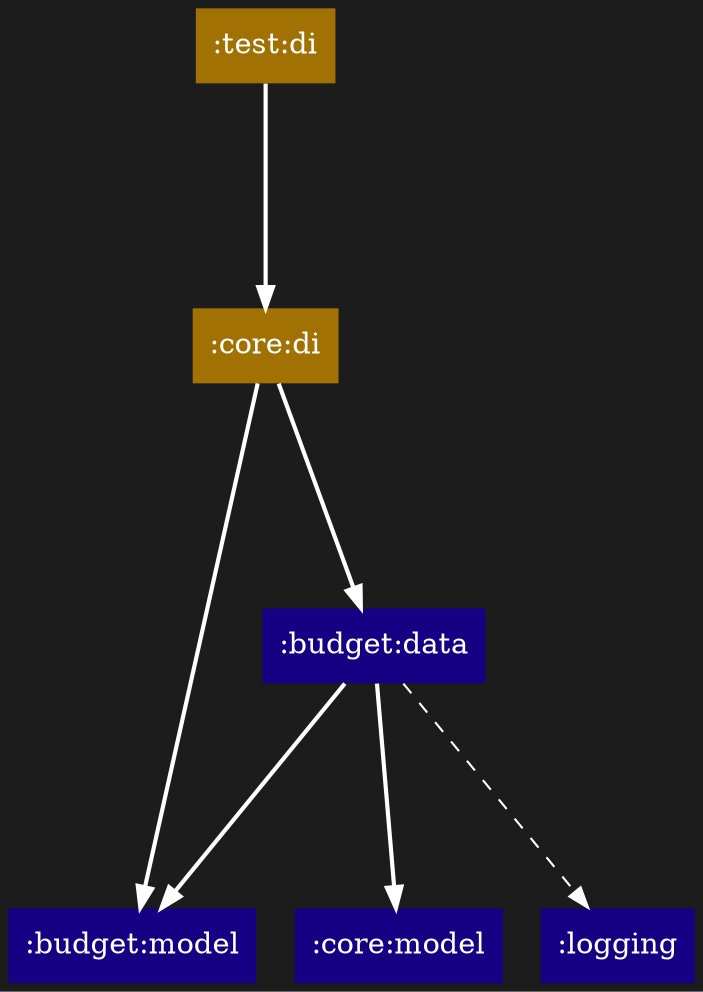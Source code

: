 digraph {
  edge [arrowhead="normal",color="white"]
  graph [layout="dot",bgcolor="#1c1c1c",rankdir="TB",ranksep="1.5"]
  node [shape="box",style="filled",fontcolor="white",color="transparent"]
  ":budget:data" [fillcolor="#160185"]
  ":budget:model" [fillcolor="#160185"]
  ":core:di" [fillcolor="#a17103"]
  ":core:model" [fillcolor="#160185"]
  ":logging" [fillcolor="#160185"]
  ":test:di" [fillcolor="#a17103"]
  ":budget:data" -> ":budget:model" [style="bold"]
  ":budget:data" -> ":core:model" [style="bold"]
  ":budget:data" -> ":logging" [style="dashed"]
  ":core:di" -> ":budget:data" [style="bold"]
  ":core:di" -> ":budget:model" [style="bold"]
  ":test:di" -> ":core:di" [style="bold"]
}
